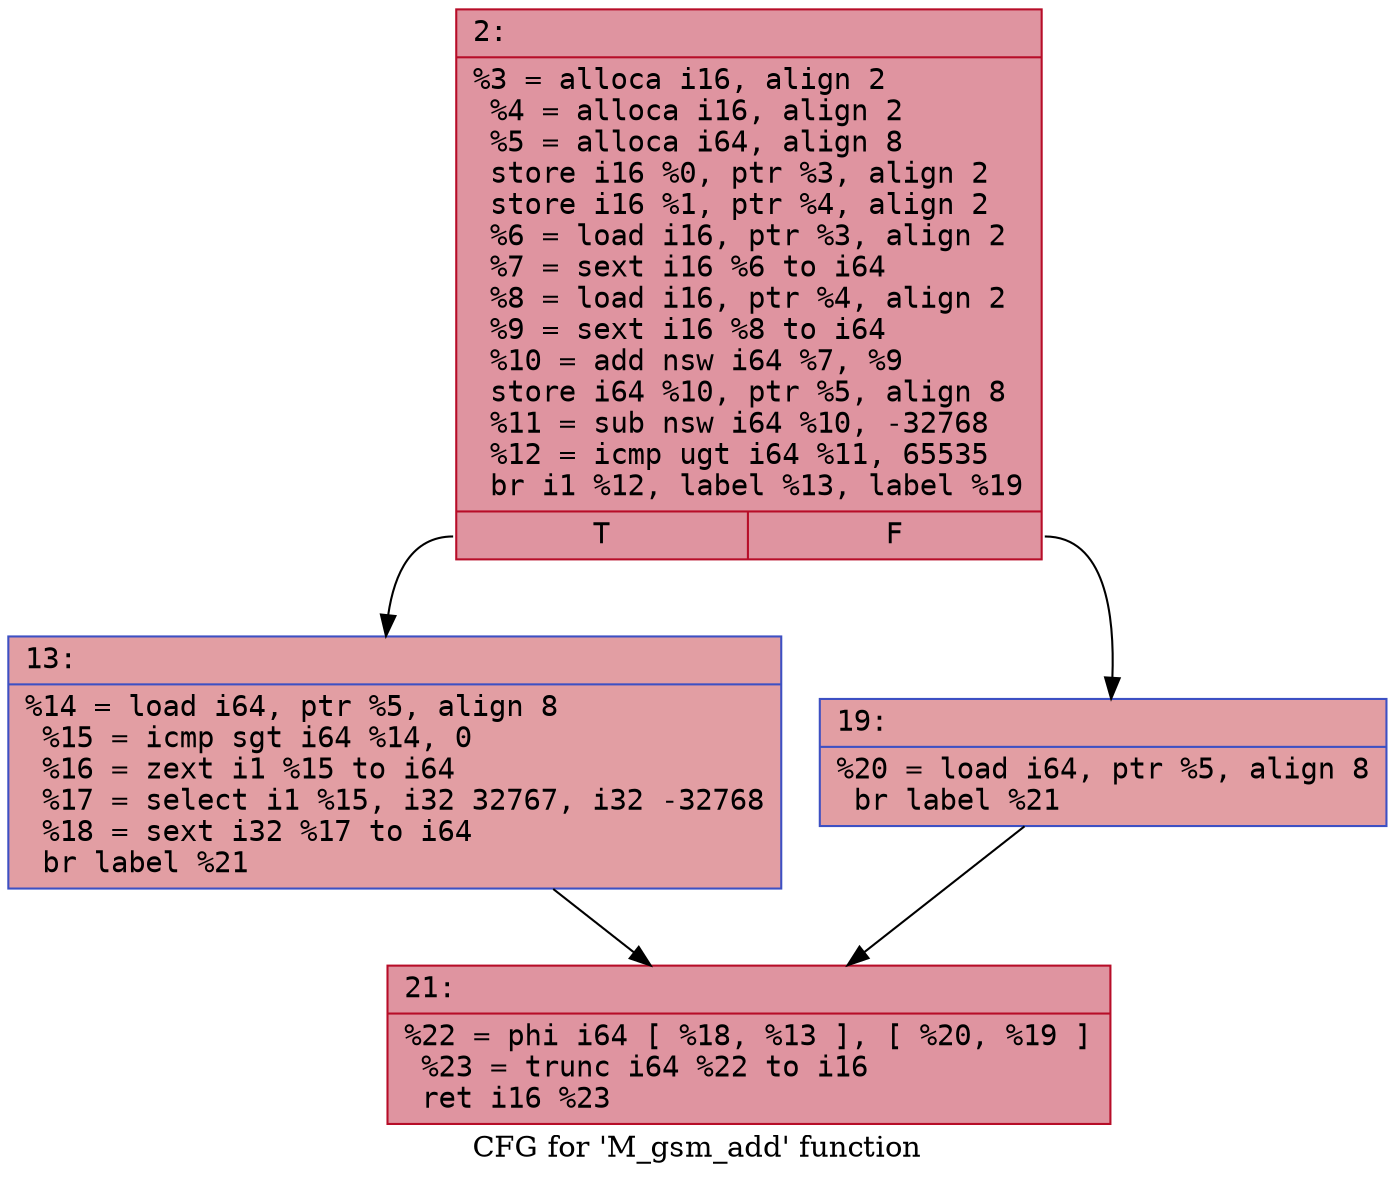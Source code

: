 digraph "CFG for 'M_gsm_add' function" {
	label="CFG for 'M_gsm_add' function";

	Node0x6000008435c0 [shape=record,color="#b70d28ff", style=filled, fillcolor="#b70d2870" fontname="Courier",label="{2:\l|  %3 = alloca i16, align 2\l  %4 = alloca i16, align 2\l  %5 = alloca i64, align 8\l  store i16 %0, ptr %3, align 2\l  store i16 %1, ptr %4, align 2\l  %6 = load i16, ptr %3, align 2\l  %7 = sext i16 %6 to i64\l  %8 = load i16, ptr %4, align 2\l  %9 = sext i16 %8 to i64\l  %10 = add nsw i64 %7, %9\l  store i64 %10, ptr %5, align 8\l  %11 = sub nsw i64 %10, -32768\l  %12 = icmp ugt i64 %11, 65535\l  br i1 %12, label %13, label %19\l|{<s0>T|<s1>F}}"];
	Node0x6000008435c0:s0 -> Node0x600000843610[tooltip="2 -> 13\nProbability 50.00%" ];
	Node0x6000008435c0:s1 -> Node0x600000843660[tooltip="2 -> 19\nProbability 50.00%" ];
	Node0x600000843610 [shape=record,color="#3d50c3ff", style=filled, fillcolor="#be242e70" fontname="Courier",label="{13:\l|  %14 = load i64, ptr %5, align 8\l  %15 = icmp sgt i64 %14, 0\l  %16 = zext i1 %15 to i64\l  %17 = select i1 %15, i32 32767, i32 -32768\l  %18 = sext i32 %17 to i64\l  br label %21\l}"];
	Node0x600000843610 -> Node0x6000008436b0[tooltip="13 -> 21\nProbability 100.00%" ];
	Node0x600000843660 [shape=record,color="#3d50c3ff", style=filled, fillcolor="#be242e70" fontname="Courier",label="{19:\l|  %20 = load i64, ptr %5, align 8\l  br label %21\l}"];
	Node0x600000843660 -> Node0x6000008436b0[tooltip="19 -> 21\nProbability 100.00%" ];
	Node0x6000008436b0 [shape=record,color="#b70d28ff", style=filled, fillcolor="#b70d2870" fontname="Courier",label="{21:\l|  %22 = phi i64 [ %18, %13 ], [ %20, %19 ]\l  %23 = trunc i64 %22 to i16\l  ret i16 %23\l}"];
}
